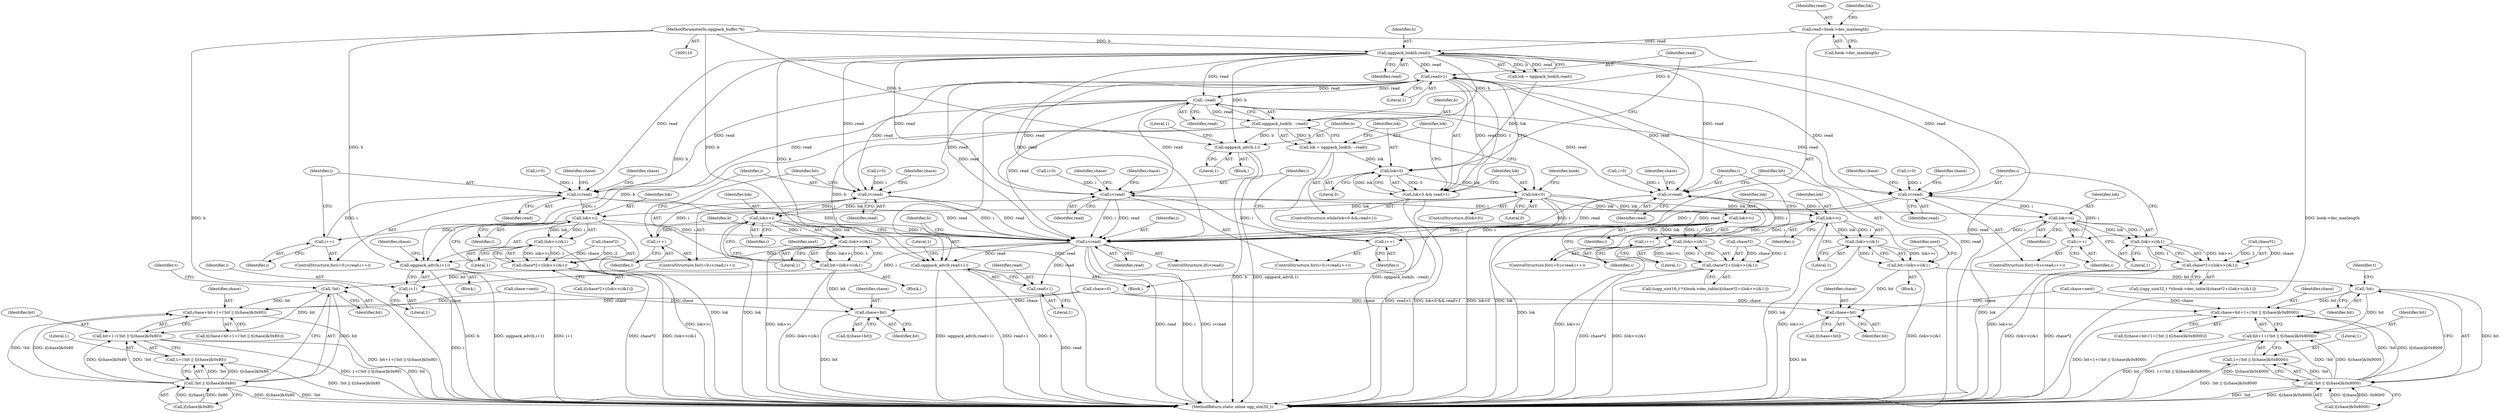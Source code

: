 digraph "1_Android_eeb4e45d5683f88488c083ecf142dc89bc3f0b47_2@API" {
"1000136" [label="(Call,read>1)"];
"1000127" [label="(Call,oggpack_look(b,read))"];
"1000112" [label="(MethodParameterIn,oggpack_buffer *b)"];
"1000119" [label="(Call,read=book->dec_maxlength)"];
"1000143" [label="(Call,--read)"];
"1000136" [label="(Call,read>1)"];
"1000132" [label="(Call,lok<0 && read>1)"];
"1000175" [label="(Call,i<read)"];
"1000190" [label="(Call,lok>>i)"];
"1000178" [label="(Call,i++)"];
"1000189" [label="(Call,(lok>>i)&1)"];
"1000185" [label="(Call,chase*2+((lok>>i)&1))"];
"1000422" [label="(Call,i<read)"];
"1000426" [label="(Call,oggpack_adv(b,i+1))"];
"1000428" [label="(Call,i+1)"];
"1000433" [label="(Call,oggpack_adv(b,read+1))"];
"1000435" [label="(Call,read+1)"];
"1000217" [label="(Call,i<read)"];
"1000227" [label="(Call,lok>>i)"];
"1000220" [label="(Call,i++)"];
"1000226" [label="(Call,(lok>>i)&1)"];
"1000224" [label="(Call,bit=(lok>>i)&1)"];
"1000236" [label="(Call,chase+bit)"];
"1000259" [label="(Call,!bit)"];
"1000252" [label="(Call,chase+bit+1+(!bit || t[chase]&0x80))"];
"1000254" [label="(Call,bit+1+(!bit || t[chase]&0x80))"];
"1000258" [label="(Call,!bit || t[chase]&0x80)"];
"1000256" [label="(Call,1+(!bit || t[chase]&0x80))"];
"1000280" [label="(Call,i<read)"];
"1000299" [label="(Call,lok>>i)"];
"1000283" [label="(Call,i++)"];
"1000298" [label="(Call,(lok>>i)&1)"];
"1000294" [label="(Call,chase*2+((lok>>i)&1))"];
"1000326" [label="(Call,i<read)"];
"1000336" [label="(Call,lok>>i)"];
"1000329" [label="(Call,i++)"];
"1000335" [label="(Call,(lok>>i)&1)"];
"1000333" [label="(Call,bit=(lok>>i)&1)"];
"1000345" [label="(Call,chase+bit)"];
"1000368" [label="(Call,!bit)"];
"1000361" [label="(Call,chase+bit+1+(!bit || t[chase]&0x8000))"];
"1000363" [label="(Call,bit+1+(!bit || t[chase]&0x8000))"];
"1000367" [label="(Call,!bit || t[chase]&0x8000)"];
"1000365" [label="(Call,1+(!bit || t[chase]&0x8000))"];
"1000389" [label="(Call,i<read)"];
"1000408" [label="(Call,lok>>i)"];
"1000392" [label="(Call,i++)"];
"1000407" [label="(Call,(lok>>i)&1)"];
"1000403" [label="(Call,chase*2+((lok>>i)&1))"];
"1000141" [label="(Call,oggpack_look(b, --read))"];
"1000139" [label="(Call,lok = oggpack_look(b, --read))"];
"1000133" [label="(Call,lok<0)"];
"1000146" [label="(Call,lok<0)"];
"1000150" [label="(Call,oggpack_adv(b,1))"];
"1000193" [label="(Literal,1)"];
"1000430" [label="(Literal,1)"];
"1000139" [label="(Call,lok = oggpack_look(b, --read))"];
"1000404" [label="(Call,chase*2)"];
"1000345" [label="(Call,chase+bit)"];
"1000437" [label="(Literal,1)"];
"1000433" [label="(Call,oggpack_adv(b,read+1))"];
"1000295" [label="(Call,chase*2)"];
"1000428" [label="(Call,i+1)"];
"1000365" [label="(Call,1+(!bit || t[chase]&0x8000))"];
"1000222" [label="(Block,)"];
"1000425" [label="(Block,)"];
"1000133" [label="(Call,lok<0)"];
"1000372" [label="(Identifier,t)"];
"1000396" [label="(Identifier,chase)"];
"1000200" [label="(Identifier,chase)"];
"1000128" [label="(Identifier,b)"];
"1000132" [label="(Call,lok<0 && read>1)"];
"1000328" [label="(Identifier,read)"];
"1000287" [label="(Identifier,chase)"];
"1000149" [label="(Block,)"];
"1000258" [label="(Call,!bit || t[chase]&0x80)"];
"1000226" [label="(Call,(lok>>i)&1)"];
"1000225" [label="(Identifier,bit)"];
"1000298" [label="(Call,(lok>>i)&1)"];
"1000329" [label="(Call,i++)"];
"1000220" [label="(Call,i++)"];
"1000214" [label="(Call,i=0)"];
"1000120" [label="(Identifier,read)"];
"1000323" [label="(Call,i=0)"];
"1000397" [label="(Call,((ogg_uint32_t *)(book->dec_table))[chase*2+((lok>>i)&1)])"];
"1000238" [label="(Identifier,bit)"];
"1000421" [label="(ControlStructure,if(i<read))"];
"1000280" [label="(Call,i<read)"];
"1000333" [label="(Call,bit=(lok>>i)&1)"];
"1000267" [label="(Call,chase=next)"];
"1000436" [label="(Identifier,read)"];
"1000392" [label="(Call,i++)"];
"1000330" [label="(Identifier,i)"];
"1000186" [label="(Call,chase*2)"];
"1000119" [label="(Call,read=book->dec_maxlength)"];
"1000367" [label="(Call,!bit || t[chase]&0x8000)"];
"1000300" [label="(Identifier,lok)"];
"1000363" [label="(Call,bit+1+(!bit || t[chase]&0x8000))"];
"1000236" [label="(Call,chase+bit)"];
"1000253" [label="(Identifier,chase)"];
"1000302" [label="(Literal,1)"];
"1000126" [label="(Identifier,lok)"];
"1000152" [label="(Literal,1)"];
"1000411" [label="(Literal,1)"];
"1000309" [label="(Identifier,chase)"];
"1000217" [label="(Call,i<read)"];
"1000370" [label="(Call,t[chase]&0x8000)"];
"1000190" [label="(Call,lok>>i)"];
"1000148" [label="(Literal,0)"];
"1000256" [label="(Call,1+(!bit || t[chase]&0x80))"];
"1000283" [label="(Call,i++)"];
"1000213" [label="(ControlStructure,for(i=0;i<read;i++))"];
"1000424" [label="(Identifier,read)"];
"1000284" [label="(Identifier,i)"];
"1000134" [label="(Identifier,lok)"];
"1000408" [label="(Call,lok>>i)"];
"1000385" [label="(ControlStructure,for(i=0;i<read;i++))"];
"1000334" [label="(Identifier,bit)"];
"1000391" [label="(Identifier,read)"];
"1000403" [label="(Call,chase*2+((lok>>i)&1))"];
"1000145" [label="(ControlStructure,if(lok<0))"];
"1000140" [label="(Identifier,lok)"];
"1000178" [label="(Call,i++)"];
"1000257" [label="(Literal,1)"];
"1000250" [label="(Call,t[chase+bit+1+(!bit || t[chase]&0x80)])"];
"1000429" [label="(Identifier,i)"];
"1000189" [label="(Call,(lok>>i)&1)"];
"1000368" [label="(Call,!bit)"];
"1000141" [label="(Call,oggpack_look(b, --read))"];
"1000191" [label="(Identifier,lok)"];
"1000361" [label="(Call,chase+bit+1+(!bit || t[chase]&0x8000))"];
"1000281" [label="(Identifier,i)"];
"1000230" [label="(Literal,1)"];
"1000218" [label="(Identifier,i)"];
"1000322" [label="(ControlStructure,for(i=0;i<read;i++))"];
"1000192" [label="(Identifier,i)"];
"1000221" [label="(Identifier,i)"];
"1000276" [label="(ControlStructure,for(i=0;i<read;i++))"];
"1000136" [label="(Call,read>1)"];
"1000327" [label="(Identifier,i)"];
"1000335" [label="(Call,(lok>>i)&1)"];
"1000229" [label="(Identifier,i)"];
"1000177" [label="(Identifier,read)"];
"1000151" [label="(Identifier,b)"];
"1000255" [label="(Identifier,bit)"];
"1000260" [label="(Identifier,bit)"];
"1000346" [label="(Identifier,chase)"];
"1000432" [label="(Identifier,chase)"];
"1000277" [label="(Call,i=0)"];
"1000233" [label="(Identifier,next)"];
"1000366" [label="(Literal,1)"];
"1000131" [label="(ControlStructure,while(lok<0 && read>1))"];
"1000219" [label="(Identifier,read)"];
"1000337" [label="(Identifier,lok)"];
"1000380" [label="(Identifier,chase)"];
"1000427" [label="(Identifier,b)"];
"1000362" [label="(Identifier,chase)"];
"1000347" [label="(Identifier,bit)"];
"1000369" [label="(Identifier,bit)"];
"1000426" [label="(Call,oggpack_adv(b,i+1))"];
"1000338" [label="(Identifier,i)"];
"1000343" [label="(Call,t[chase+bit])"];
"1000150" [label="(Call,oggpack_adv(b,1))"];
"1000125" [label="(Call,lok = oggpack_look(b,read))"];
"1000143" [label="(Call,--read)"];
"1000224" [label="(Call,bit=(lok>>i)&1)"];
"1000172" [label="(Call,i=0)"];
"1000144" [label="(Identifier,read)"];
"1000182" [label="(Identifier,chase)"];
"1000390" [label="(Identifier,i)"];
"1000121" [label="(Call,book->dec_maxlength)"];
"1000183" [label="(Call,t[chase*2+((lok>>i)&1)])"];
"1000359" [label="(Call,t[chase+bit+1+(!bit || t[chase]&0x8000)])"];
"1000138" [label="(Literal,1)"];
"1000127" [label="(Call,oggpack_look(b,read))"];
"1000179" [label="(Identifier,i)"];
"1000234" [label="(Call,t[chase+bit])"];
"1000185" [label="(Call,chase*2+((lok>>i)&1))"];
"1000407" [label="(Call,(lok>>i)&1)"];
"1000294" [label="(Call,chase*2+((lok>>i)&1))"];
"1000423" [label="(Identifier,i)"];
"1000263" [label="(Identifier,t)"];
"1000113" [label="(Block,)"];
"1000422" [label="(Call,i<read)"];
"1000418" [label="(Identifier,chase)"];
"1000137" [label="(Identifier,read)"];
"1000326" [label="(Call,i<read)"];
"1000271" [label="(Identifier,chase)"];
"1000376" [label="(Call,chase=next)"];
"1000158" [label="(Identifier,book)"];
"1000254" [label="(Call,bit+1+(!bit || t[chase]&0x80))"];
"1000336" [label="(Call,lok>>i)"];
"1000339" [label="(Literal,1)"];
"1000282" [label="(Identifier,read)"];
"1000342" [label="(Identifier,next)"];
"1000393" [label="(Identifier,i)"];
"1000409" [label="(Identifier,lok)"];
"1000410" [label="(Identifier,i)"];
"1000331" [label="(Block,)"];
"1000364" [label="(Identifier,bit)"];
"1000228" [label="(Identifier,lok)"];
"1000142" [label="(Identifier,b)"];
"1000176" [label="(Identifier,i)"];
"1000261" [label="(Call,t[chase]&0x80)"];
"1000386" [label="(Call,i=0)"];
"1000252" [label="(Call,chase+bit+1+(!bit || t[chase]&0x80))"];
"1000129" [label="(Identifier,read)"];
"1000440" [label="(Literal,1)"];
"1000434" [label="(Identifier,b)"];
"1000227" [label="(Call,lok>>i)"];
"1000299" [label="(Call,lok>>i)"];
"1000237" [label="(Identifier,chase)"];
"1000146" [label="(Call,lok<0)"];
"1000259" [label="(Call,!bit)"];
"1000171" [label="(ControlStructure,for(i=0;i<read;i++))"];
"1000115" [label="(Call,chase=0)"];
"1000435" [label="(Call,read+1)"];
"1000147" [label="(Identifier,lok)"];
"1000288" [label="(Call,((ogg_uint16_t *)(book->dec_table))[chase*2+((lok>>i)&1)])"];
"1000441" [label="(MethodReturn,static inline ogg_uint32_t)"];
"1000155" [label="(Literal,1)"];
"1000389" [label="(Call,i<read)"];
"1000112" [label="(MethodParameterIn,oggpack_buffer *b)"];
"1000135" [label="(Literal,0)"];
"1000301" [label="(Identifier,i)"];
"1000175" [label="(Call,i<read)"];
"1000136" -> "1000132"  [label="AST: "];
"1000136" -> "1000138"  [label="CFG: "];
"1000137" -> "1000136"  [label="AST: "];
"1000138" -> "1000136"  [label="AST: "];
"1000132" -> "1000136"  [label="CFG: "];
"1000136" -> "1000441"  [label="DDG: read"];
"1000136" -> "1000132"  [label="DDG: read"];
"1000136" -> "1000132"  [label="DDG: 1"];
"1000127" -> "1000136"  [label="DDG: read"];
"1000143" -> "1000136"  [label="DDG: read"];
"1000136" -> "1000143"  [label="DDG: read"];
"1000136" -> "1000175"  [label="DDG: read"];
"1000136" -> "1000217"  [label="DDG: read"];
"1000136" -> "1000280"  [label="DDG: read"];
"1000136" -> "1000326"  [label="DDG: read"];
"1000136" -> "1000389"  [label="DDG: read"];
"1000136" -> "1000422"  [label="DDG: read"];
"1000127" -> "1000125"  [label="AST: "];
"1000127" -> "1000129"  [label="CFG: "];
"1000128" -> "1000127"  [label="AST: "];
"1000129" -> "1000127"  [label="AST: "];
"1000125" -> "1000127"  [label="CFG: "];
"1000127" -> "1000441"  [label="DDG: read"];
"1000127" -> "1000125"  [label="DDG: b"];
"1000127" -> "1000125"  [label="DDG: read"];
"1000112" -> "1000127"  [label="DDG: b"];
"1000119" -> "1000127"  [label="DDG: read"];
"1000127" -> "1000141"  [label="DDG: b"];
"1000127" -> "1000143"  [label="DDG: read"];
"1000127" -> "1000150"  [label="DDG: b"];
"1000127" -> "1000175"  [label="DDG: read"];
"1000127" -> "1000217"  [label="DDG: read"];
"1000127" -> "1000280"  [label="DDG: read"];
"1000127" -> "1000326"  [label="DDG: read"];
"1000127" -> "1000389"  [label="DDG: read"];
"1000127" -> "1000422"  [label="DDG: read"];
"1000127" -> "1000426"  [label="DDG: b"];
"1000127" -> "1000433"  [label="DDG: b"];
"1000112" -> "1000110"  [label="AST: "];
"1000112" -> "1000441"  [label="DDG: b"];
"1000112" -> "1000141"  [label="DDG: b"];
"1000112" -> "1000150"  [label="DDG: b"];
"1000112" -> "1000426"  [label="DDG: b"];
"1000112" -> "1000433"  [label="DDG: b"];
"1000119" -> "1000113"  [label="AST: "];
"1000119" -> "1000121"  [label="CFG: "];
"1000120" -> "1000119"  [label="AST: "];
"1000121" -> "1000119"  [label="AST: "];
"1000126" -> "1000119"  [label="CFG: "];
"1000119" -> "1000441"  [label="DDG: book->dec_maxlength"];
"1000143" -> "1000141"  [label="AST: "];
"1000143" -> "1000144"  [label="CFG: "];
"1000144" -> "1000143"  [label="AST: "];
"1000141" -> "1000143"  [label="CFG: "];
"1000143" -> "1000441"  [label="DDG: read"];
"1000143" -> "1000141"  [label="DDG: read"];
"1000143" -> "1000175"  [label="DDG: read"];
"1000143" -> "1000217"  [label="DDG: read"];
"1000143" -> "1000280"  [label="DDG: read"];
"1000143" -> "1000326"  [label="DDG: read"];
"1000143" -> "1000389"  [label="DDG: read"];
"1000143" -> "1000422"  [label="DDG: read"];
"1000132" -> "1000131"  [label="AST: "];
"1000132" -> "1000133"  [label="CFG: "];
"1000133" -> "1000132"  [label="AST: "];
"1000140" -> "1000132"  [label="CFG: "];
"1000147" -> "1000132"  [label="CFG: "];
"1000132" -> "1000441"  [label="DDG: lok<0 && read>1"];
"1000132" -> "1000441"  [label="DDG: read>1"];
"1000133" -> "1000132"  [label="DDG: lok"];
"1000133" -> "1000132"  [label="DDG: 0"];
"1000175" -> "1000171"  [label="AST: "];
"1000175" -> "1000177"  [label="CFG: "];
"1000176" -> "1000175"  [label="AST: "];
"1000177" -> "1000175"  [label="AST: "];
"1000182" -> "1000175"  [label="CFG: "];
"1000200" -> "1000175"  [label="CFG: "];
"1000178" -> "1000175"  [label="DDG: i"];
"1000172" -> "1000175"  [label="DDG: i"];
"1000175" -> "1000190"  [label="DDG: i"];
"1000175" -> "1000422"  [label="DDG: i"];
"1000175" -> "1000422"  [label="DDG: read"];
"1000190" -> "1000189"  [label="AST: "];
"1000190" -> "1000192"  [label="CFG: "];
"1000191" -> "1000190"  [label="AST: "];
"1000192" -> "1000190"  [label="AST: "];
"1000193" -> "1000190"  [label="CFG: "];
"1000190" -> "1000441"  [label="DDG: lok"];
"1000190" -> "1000178"  [label="DDG: i"];
"1000190" -> "1000189"  [label="DDG: lok"];
"1000190" -> "1000189"  [label="DDG: i"];
"1000146" -> "1000190"  [label="DDG: lok"];
"1000190" -> "1000422"  [label="DDG: i"];
"1000178" -> "1000171"  [label="AST: "];
"1000178" -> "1000179"  [label="CFG: "];
"1000179" -> "1000178"  [label="AST: "];
"1000176" -> "1000178"  [label="CFG: "];
"1000189" -> "1000185"  [label="AST: "];
"1000189" -> "1000193"  [label="CFG: "];
"1000193" -> "1000189"  [label="AST: "];
"1000185" -> "1000189"  [label="CFG: "];
"1000189" -> "1000441"  [label="DDG: lok>>i"];
"1000189" -> "1000185"  [label="DDG: lok>>i"];
"1000189" -> "1000185"  [label="DDG: 1"];
"1000185" -> "1000183"  [label="AST: "];
"1000186" -> "1000185"  [label="AST: "];
"1000183" -> "1000185"  [label="CFG: "];
"1000185" -> "1000441"  [label="DDG: chase*2"];
"1000185" -> "1000441"  [label="DDG: (lok>>i)&1"];
"1000186" -> "1000185"  [label="DDG: chase"];
"1000186" -> "1000185"  [label="DDG: 2"];
"1000422" -> "1000421"  [label="AST: "];
"1000422" -> "1000424"  [label="CFG: "];
"1000423" -> "1000422"  [label="AST: "];
"1000424" -> "1000422"  [label="AST: "];
"1000427" -> "1000422"  [label="CFG: "];
"1000434" -> "1000422"  [label="CFG: "];
"1000422" -> "1000441"  [label="DDG: i"];
"1000422" -> "1000441"  [label="DDG: i<read"];
"1000422" -> "1000441"  [label="DDG: read"];
"1000227" -> "1000422"  [label="DDG: i"];
"1000299" -> "1000422"  [label="DDG: i"];
"1000408" -> "1000422"  [label="DDG: i"];
"1000326" -> "1000422"  [label="DDG: i"];
"1000326" -> "1000422"  [label="DDG: read"];
"1000217" -> "1000422"  [label="DDG: i"];
"1000217" -> "1000422"  [label="DDG: read"];
"1000336" -> "1000422"  [label="DDG: i"];
"1000389" -> "1000422"  [label="DDG: i"];
"1000389" -> "1000422"  [label="DDG: read"];
"1000280" -> "1000422"  [label="DDG: i"];
"1000280" -> "1000422"  [label="DDG: read"];
"1000422" -> "1000426"  [label="DDG: i"];
"1000422" -> "1000428"  [label="DDG: i"];
"1000422" -> "1000433"  [label="DDG: read"];
"1000422" -> "1000435"  [label="DDG: read"];
"1000426" -> "1000425"  [label="AST: "];
"1000426" -> "1000428"  [label="CFG: "];
"1000427" -> "1000426"  [label="AST: "];
"1000428" -> "1000426"  [label="AST: "];
"1000432" -> "1000426"  [label="CFG: "];
"1000426" -> "1000441"  [label="DDG: i+1"];
"1000426" -> "1000441"  [label="DDG: b"];
"1000426" -> "1000441"  [label="DDG: oggpack_adv(b,i+1)"];
"1000141" -> "1000426"  [label="DDG: b"];
"1000428" -> "1000430"  [label="CFG: "];
"1000429" -> "1000428"  [label="AST: "];
"1000430" -> "1000428"  [label="AST: "];
"1000428" -> "1000441"  [label="DDG: i"];
"1000433" -> "1000113"  [label="AST: "];
"1000433" -> "1000435"  [label="CFG: "];
"1000434" -> "1000433"  [label="AST: "];
"1000435" -> "1000433"  [label="AST: "];
"1000440" -> "1000433"  [label="CFG: "];
"1000433" -> "1000441"  [label="DDG: b"];
"1000433" -> "1000441"  [label="DDG: oggpack_adv(b,read+1)"];
"1000433" -> "1000441"  [label="DDG: read+1"];
"1000141" -> "1000433"  [label="DDG: b"];
"1000435" -> "1000437"  [label="CFG: "];
"1000436" -> "1000435"  [label="AST: "];
"1000437" -> "1000435"  [label="AST: "];
"1000435" -> "1000441"  [label="DDG: read"];
"1000217" -> "1000213"  [label="AST: "];
"1000217" -> "1000219"  [label="CFG: "];
"1000218" -> "1000217"  [label="AST: "];
"1000219" -> "1000217"  [label="AST: "];
"1000225" -> "1000217"  [label="CFG: "];
"1000271" -> "1000217"  [label="CFG: "];
"1000220" -> "1000217"  [label="DDG: i"];
"1000214" -> "1000217"  [label="DDG: i"];
"1000217" -> "1000227"  [label="DDG: i"];
"1000227" -> "1000226"  [label="AST: "];
"1000227" -> "1000229"  [label="CFG: "];
"1000228" -> "1000227"  [label="AST: "];
"1000229" -> "1000227"  [label="AST: "];
"1000230" -> "1000227"  [label="CFG: "];
"1000227" -> "1000441"  [label="DDG: lok"];
"1000227" -> "1000220"  [label="DDG: i"];
"1000227" -> "1000226"  [label="DDG: lok"];
"1000227" -> "1000226"  [label="DDG: i"];
"1000146" -> "1000227"  [label="DDG: lok"];
"1000220" -> "1000213"  [label="AST: "];
"1000220" -> "1000221"  [label="CFG: "];
"1000221" -> "1000220"  [label="AST: "];
"1000218" -> "1000220"  [label="CFG: "];
"1000226" -> "1000224"  [label="AST: "];
"1000226" -> "1000230"  [label="CFG: "];
"1000230" -> "1000226"  [label="AST: "];
"1000224" -> "1000226"  [label="CFG: "];
"1000226" -> "1000441"  [label="DDG: lok>>i"];
"1000226" -> "1000224"  [label="DDG: lok>>i"];
"1000226" -> "1000224"  [label="DDG: 1"];
"1000224" -> "1000222"  [label="AST: "];
"1000225" -> "1000224"  [label="AST: "];
"1000233" -> "1000224"  [label="CFG: "];
"1000224" -> "1000441"  [label="DDG: (lok>>i)&1"];
"1000224" -> "1000236"  [label="DDG: bit"];
"1000224" -> "1000259"  [label="DDG: bit"];
"1000236" -> "1000234"  [label="AST: "];
"1000236" -> "1000238"  [label="CFG: "];
"1000237" -> "1000236"  [label="AST: "];
"1000238" -> "1000236"  [label="AST: "];
"1000234" -> "1000236"  [label="CFG: "];
"1000236" -> "1000441"  [label="DDG: bit"];
"1000267" -> "1000236"  [label="DDG: chase"];
"1000115" -> "1000236"  [label="DDG: chase"];
"1000259" -> "1000258"  [label="AST: "];
"1000259" -> "1000260"  [label="CFG: "];
"1000260" -> "1000259"  [label="AST: "];
"1000263" -> "1000259"  [label="CFG: "];
"1000258" -> "1000259"  [label="CFG: "];
"1000259" -> "1000252"  [label="DDG: bit"];
"1000259" -> "1000254"  [label="DDG: bit"];
"1000259" -> "1000258"  [label="DDG: bit"];
"1000252" -> "1000250"  [label="AST: "];
"1000252" -> "1000254"  [label="CFG: "];
"1000253" -> "1000252"  [label="AST: "];
"1000254" -> "1000252"  [label="AST: "];
"1000250" -> "1000252"  [label="CFG: "];
"1000252" -> "1000441"  [label="DDG: bit+1+(!bit || t[chase]&0x80)"];
"1000267" -> "1000252"  [label="DDG: chase"];
"1000115" -> "1000252"  [label="DDG: chase"];
"1000258" -> "1000252"  [label="DDG: !bit"];
"1000258" -> "1000252"  [label="DDG: t[chase]&0x80"];
"1000254" -> "1000256"  [label="CFG: "];
"1000255" -> "1000254"  [label="AST: "];
"1000256" -> "1000254"  [label="AST: "];
"1000254" -> "1000441"  [label="DDG: bit"];
"1000254" -> "1000441"  [label="DDG: 1+(!bit || t[chase]&0x80)"];
"1000258" -> "1000254"  [label="DDG: !bit"];
"1000258" -> "1000254"  [label="DDG: t[chase]&0x80"];
"1000258" -> "1000256"  [label="AST: "];
"1000258" -> "1000261"  [label="CFG: "];
"1000261" -> "1000258"  [label="AST: "];
"1000256" -> "1000258"  [label="CFG: "];
"1000258" -> "1000441"  [label="DDG: !bit"];
"1000258" -> "1000441"  [label="DDG: t[chase]&0x80"];
"1000258" -> "1000256"  [label="DDG: !bit"];
"1000258" -> "1000256"  [label="DDG: t[chase]&0x80"];
"1000261" -> "1000258"  [label="DDG: t[chase]"];
"1000261" -> "1000258"  [label="DDG: 0x80"];
"1000257" -> "1000256"  [label="AST: "];
"1000256" -> "1000441"  [label="DDG: !bit || t[chase]&0x80"];
"1000280" -> "1000276"  [label="AST: "];
"1000280" -> "1000282"  [label="CFG: "];
"1000281" -> "1000280"  [label="AST: "];
"1000282" -> "1000280"  [label="AST: "];
"1000287" -> "1000280"  [label="CFG: "];
"1000309" -> "1000280"  [label="CFG: "];
"1000283" -> "1000280"  [label="DDG: i"];
"1000277" -> "1000280"  [label="DDG: i"];
"1000280" -> "1000299"  [label="DDG: i"];
"1000299" -> "1000298"  [label="AST: "];
"1000299" -> "1000301"  [label="CFG: "];
"1000300" -> "1000299"  [label="AST: "];
"1000301" -> "1000299"  [label="AST: "];
"1000302" -> "1000299"  [label="CFG: "];
"1000299" -> "1000441"  [label="DDG: lok"];
"1000299" -> "1000283"  [label="DDG: i"];
"1000299" -> "1000298"  [label="DDG: lok"];
"1000299" -> "1000298"  [label="DDG: i"];
"1000146" -> "1000299"  [label="DDG: lok"];
"1000283" -> "1000276"  [label="AST: "];
"1000283" -> "1000284"  [label="CFG: "];
"1000284" -> "1000283"  [label="AST: "];
"1000281" -> "1000283"  [label="CFG: "];
"1000298" -> "1000294"  [label="AST: "];
"1000298" -> "1000302"  [label="CFG: "];
"1000302" -> "1000298"  [label="AST: "];
"1000294" -> "1000298"  [label="CFG: "];
"1000298" -> "1000441"  [label="DDG: lok>>i"];
"1000298" -> "1000294"  [label="DDG: lok>>i"];
"1000298" -> "1000294"  [label="DDG: 1"];
"1000294" -> "1000288"  [label="AST: "];
"1000295" -> "1000294"  [label="AST: "];
"1000288" -> "1000294"  [label="CFG: "];
"1000294" -> "1000441"  [label="DDG: (lok>>i)&1"];
"1000294" -> "1000441"  [label="DDG: chase*2"];
"1000295" -> "1000294"  [label="DDG: chase"];
"1000295" -> "1000294"  [label="DDG: 2"];
"1000326" -> "1000322"  [label="AST: "];
"1000326" -> "1000328"  [label="CFG: "];
"1000327" -> "1000326"  [label="AST: "];
"1000328" -> "1000326"  [label="AST: "];
"1000334" -> "1000326"  [label="CFG: "];
"1000380" -> "1000326"  [label="CFG: "];
"1000329" -> "1000326"  [label="DDG: i"];
"1000323" -> "1000326"  [label="DDG: i"];
"1000326" -> "1000336"  [label="DDG: i"];
"1000336" -> "1000335"  [label="AST: "];
"1000336" -> "1000338"  [label="CFG: "];
"1000337" -> "1000336"  [label="AST: "];
"1000338" -> "1000336"  [label="AST: "];
"1000339" -> "1000336"  [label="CFG: "];
"1000336" -> "1000441"  [label="DDG: lok"];
"1000336" -> "1000329"  [label="DDG: i"];
"1000336" -> "1000335"  [label="DDG: lok"];
"1000336" -> "1000335"  [label="DDG: i"];
"1000146" -> "1000336"  [label="DDG: lok"];
"1000329" -> "1000322"  [label="AST: "];
"1000329" -> "1000330"  [label="CFG: "];
"1000330" -> "1000329"  [label="AST: "];
"1000327" -> "1000329"  [label="CFG: "];
"1000335" -> "1000333"  [label="AST: "];
"1000335" -> "1000339"  [label="CFG: "];
"1000339" -> "1000335"  [label="AST: "];
"1000333" -> "1000335"  [label="CFG: "];
"1000335" -> "1000441"  [label="DDG: lok>>i"];
"1000335" -> "1000333"  [label="DDG: lok>>i"];
"1000335" -> "1000333"  [label="DDG: 1"];
"1000333" -> "1000331"  [label="AST: "];
"1000334" -> "1000333"  [label="AST: "];
"1000342" -> "1000333"  [label="CFG: "];
"1000333" -> "1000441"  [label="DDG: (lok>>i)&1"];
"1000333" -> "1000345"  [label="DDG: bit"];
"1000333" -> "1000368"  [label="DDG: bit"];
"1000345" -> "1000343"  [label="AST: "];
"1000345" -> "1000347"  [label="CFG: "];
"1000346" -> "1000345"  [label="AST: "];
"1000347" -> "1000345"  [label="AST: "];
"1000343" -> "1000345"  [label="CFG: "];
"1000345" -> "1000441"  [label="DDG: bit"];
"1000376" -> "1000345"  [label="DDG: chase"];
"1000115" -> "1000345"  [label="DDG: chase"];
"1000368" -> "1000367"  [label="AST: "];
"1000368" -> "1000369"  [label="CFG: "];
"1000369" -> "1000368"  [label="AST: "];
"1000372" -> "1000368"  [label="CFG: "];
"1000367" -> "1000368"  [label="CFG: "];
"1000368" -> "1000361"  [label="DDG: bit"];
"1000368" -> "1000363"  [label="DDG: bit"];
"1000368" -> "1000367"  [label="DDG: bit"];
"1000361" -> "1000359"  [label="AST: "];
"1000361" -> "1000363"  [label="CFG: "];
"1000362" -> "1000361"  [label="AST: "];
"1000363" -> "1000361"  [label="AST: "];
"1000359" -> "1000361"  [label="CFG: "];
"1000361" -> "1000441"  [label="DDG: bit+1+(!bit || t[chase]&0x8000)"];
"1000376" -> "1000361"  [label="DDG: chase"];
"1000115" -> "1000361"  [label="DDG: chase"];
"1000367" -> "1000361"  [label="DDG: !bit"];
"1000367" -> "1000361"  [label="DDG: t[chase]&0x8000"];
"1000363" -> "1000365"  [label="CFG: "];
"1000364" -> "1000363"  [label="AST: "];
"1000365" -> "1000363"  [label="AST: "];
"1000363" -> "1000441"  [label="DDG: 1+(!bit || t[chase]&0x8000)"];
"1000363" -> "1000441"  [label="DDG: bit"];
"1000367" -> "1000363"  [label="DDG: !bit"];
"1000367" -> "1000363"  [label="DDG: t[chase]&0x8000"];
"1000367" -> "1000365"  [label="AST: "];
"1000367" -> "1000370"  [label="CFG: "];
"1000370" -> "1000367"  [label="AST: "];
"1000365" -> "1000367"  [label="CFG: "];
"1000367" -> "1000441"  [label="DDG: t[chase]&0x8000"];
"1000367" -> "1000441"  [label="DDG: !bit"];
"1000367" -> "1000365"  [label="DDG: !bit"];
"1000367" -> "1000365"  [label="DDG: t[chase]&0x8000"];
"1000370" -> "1000367"  [label="DDG: t[chase]"];
"1000370" -> "1000367"  [label="DDG: 0x8000"];
"1000366" -> "1000365"  [label="AST: "];
"1000365" -> "1000441"  [label="DDG: !bit || t[chase]&0x8000"];
"1000389" -> "1000385"  [label="AST: "];
"1000389" -> "1000391"  [label="CFG: "];
"1000390" -> "1000389"  [label="AST: "];
"1000391" -> "1000389"  [label="AST: "];
"1000396" -> "1000389"  [label="CFG: "];
"1000418" -> "1000389"  [label="CFG: "];
"1000392" -> "1000389"  [label="DDG: i"];
"1000386" -> "1000389"  [label="DDG: i"];
"1000389" -> "1000408"  [label="DDG: i"];
"1000408" -> "1000407"  [label="AST: "];
"1000408" -> "1000410"  [label="CFG: "];
"1000409" -> "1000408"  [label="AST: "];
"1000410" -> "1000408"  [label="AST: "];
"1000411" -> "1000408"  [label="CFG: "];
"1000408" -> "1000441"  [label="DDG: lok"];
"1000408" -> "1000392"  [label="DDG: i"];
"1000408" -> "1000407"  [label="DDG: lok"];
"1000408" -> "1000407"  [label="DDG: i"];
"1000146" -> "1000408"  [label="DDG: lok"];
"1000392" -> "1000385"  [label="AST: "];
"1000392" -> "1000393"  [label="CFG: "];
"1000393" -> "1000392"  [label="AST: "];
"1000390" -> "1000392"  [label="CFG: "];
"1000407" -> "1000403"  [label="AST: "];
"1000407" -> "1000411"  [label="CFG: "];
"1000411" -> "1000407"  [label="AST: "];
"1000403" -> "1000407"  [label="CFG: "];
"1000407" -> "1000441"  [label="DDG: lok>>i"];
"1000407" -> "1000403"  [label="DDG: lok>>i"];
"1000407" -> "1000403"  [label="DDG: 1"];
"1000403" -> "1000397"  [label="AST: "];
"1000404" -> "1000403"  [label="AST: "];
"1000397" -> "1000403"  [label="CFG: "];
"1000403" -> "1000441"  [label="DDG: chase*2"];
"1000403" -> "1000441"  [label="DDG: (lok>>i)&1"];
"1000404" -> "1000403"  [label="DDG: chase"];
"1000404" -> "1000403"  [label="DDG: 2"];
"1000141" -> "1000139"  [label="AST: "];
"1000142" -> "1000141"  [label="AST: "];
"1000139" -> "1000141"  [label="CFG: "];
"1000141" -> "1000139"  [label="DDG: b"];
"1000141" -> "1000150"  [label="DDG: b"];
"1000139" -> "1000131"  [label="AST: "];
"1000140" -> "1000139"  [label="AST: "];
"1000134" -> "1000139"  [label="CFG: "];
"1000139" -> "1000441"  [label="DDG: oggpack_look(b, --read)"];
"1000139" -> "1000133"  [label="DDG: lok"];
"1000133" -> "1000135"  [label="CFG: "];
"1000134" -> "1000133"  [label="AST: "];
"1000135" -> "1000133"  [label="AST: "];
"1000137" -> "1000133"  [label="CFG: "];
"1000125" -> "1000133"  [label="DDG: lok"];
"1000133" -> "1000146"  [label="DDG: lok"];
"1000146" -> "1000145"  [label="AST: "];
"1000146" -> "1000148"  [label="CFG: "];
"1000147" -> "1000146"  [label="AST: "];
"1000148" -> "1000146"  [label="AST: "];
"1000151" -> "1000146"  [label="CFG: "];
"1000158" -> "1000146"  [label="CFG: "];
"1000146" -> "1000441"  [label="DDG: lok<0"];
"1000146" -> "1000441"  [label="DDG: lok"];
"1000150" -> "1000149"  [label="AST: "];
"1000150" -> "1000152"  [label="CFG: "];
"1000151" -> "1000150"  [label="AST: "];
"1000152" -> "1000150"  [label="AST: "];
"1000155" -> "1000150"  [label="CFG: "];
"1000150" -> "1000441"  [label="DDG: b"];
"1000150" -> "1000441"  [label="DDG: oggpack_adv(b,1)"];
}
